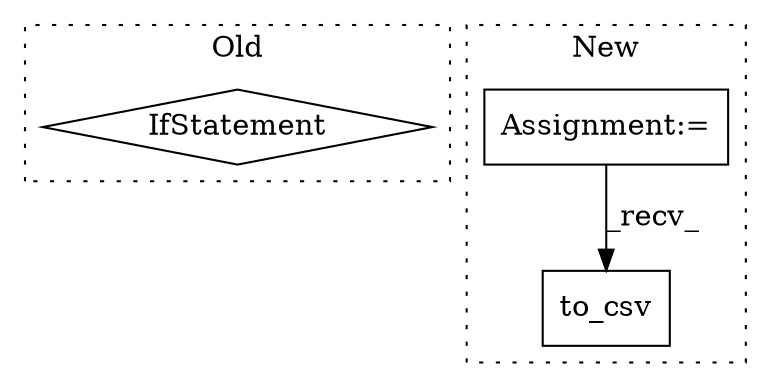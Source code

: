 digraph G {
subgraph cluster0 {
1 [label="IfStatement" a="25" s="12896,12911" l="4,2" shape="diamond"];
label = "Old";
style="dotted";
}
subgraph cluster1 {
2 [label="to_csv" a="32" s="13010,13038" l="7,1" shape="box"];
3 [label="Assignment:=" a="7" s="12836" l="1" shape="box"];
label = "New";
style="dotted";
}
3 -> 2 [label="_recv_"];
}
